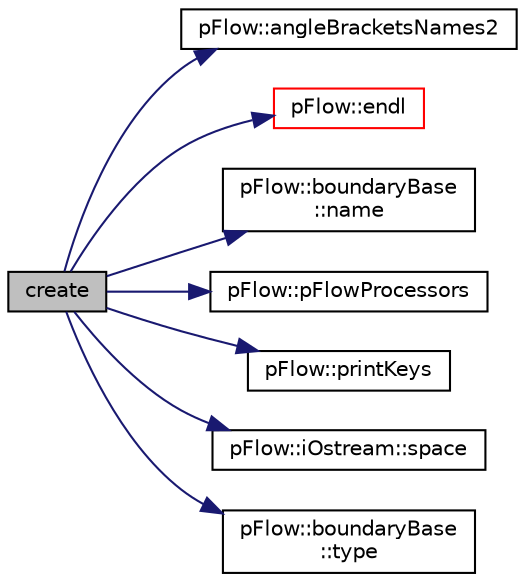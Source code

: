 digraph "create"
{
 // LATEX_PDF_SIZE
  edge [fontname="Helvetica",fontsize="10",labelfontname="Helvetica",labelfontsize="10"];
  node [fontname="Helvetica",fontsize="10",shape=record];
  rankdir="LR";
  Node1 [label="create",height=0.2,width=0.4,color="black", fillcolor="grey75", style="filled", fontcolor="black",tooltip=" "];
  Node1 -> Node2 [color="midnightblue",fontsize="10",style="solid",fontname="Helvetica"];
  Node2 [label="pFlow::angleBracketsNames2",height=0.2,width=0.4,color="black", fillcolor="white", style="filled",URL="$namespacepFlow.html#afe403b837013166b7f41881dded792a8",tooltip="Output base<w1,w2>"];
  Node1 -> Node3 [color="midnightblue",fontsize="10",style="solid",fontname="Helvetica"];
  Node3 [label="pFlow::endl",height=0.2,width=0.4,color="red", fillcolor="white", style="filled",URL="$namespacepFlow.html#aba8f0c455a3fdb4b05ad33a25b13b189",tooltip="Add newline and flush stream."];
  Node1 -> Node5 [color="midnightblue",fontsize="10",style="solid",fontname="Helvetica"];
  Node5 [label="pFlow::boundaryBase\l::name",height=0.2,width=0.4,color="black", fillcolor="white", style="filled",URL="$classpFlow_1_1boundaryBase.html#acc80e00a8ac919288fb55bd14cc88bf6",tooltip=" "];
  Node1 -> Node6 [color="midnightblue",fontsize="10",style="solid",fontname="Helvetica"];
  Node6 [label="pFlow::pFlowProcessors",height=0.2,width=0.4,color="black", fillcolor="white", style="filled",URL="$namespacepFlow.html#a73a9289af0708a96f32013982a1a2967",tooltip=" "];
  Node1 -> Node7 [color="midnightblue",fontsize="10",style="solid",fontname="Helvetica"];
  Node7 [label="pFlow::printKeys",height=0.2,width=0.4,color="black", fillcolor="white", style="filled",URL="$namespacepFlow.html#a9c4454c5f18c8245eaaebf2b4832eab0",tooltip=" "];
  Node1 -> Node8 [color="midnightblue",fontsize="10",style="solid",fontname="Helvetica"];
  Node8 [label="pFlow::iOstream::space",height=0.2,width=0.4,color="black", fillcolor="white", style="filled",URL="$classpFlow_1_1iOstream.html#adab69c3b447db5491b3b7e2a6e1c39a7",tooltip="Write space to stream."];
  Node1 -> Node9 [color="midnightblue",fontsize="10",style="solid",fontname="Helvetica"];
  Node9 [label="pFlow::boundaryBase\l::type",height=0.2,width=0.4,color="black", fillcolor="white", style="filled",URL="$classpFlow_1_1boundaryBase.html#a555f47c17753ffb94e63cd741702a1ab",tooltip=" "];
}
